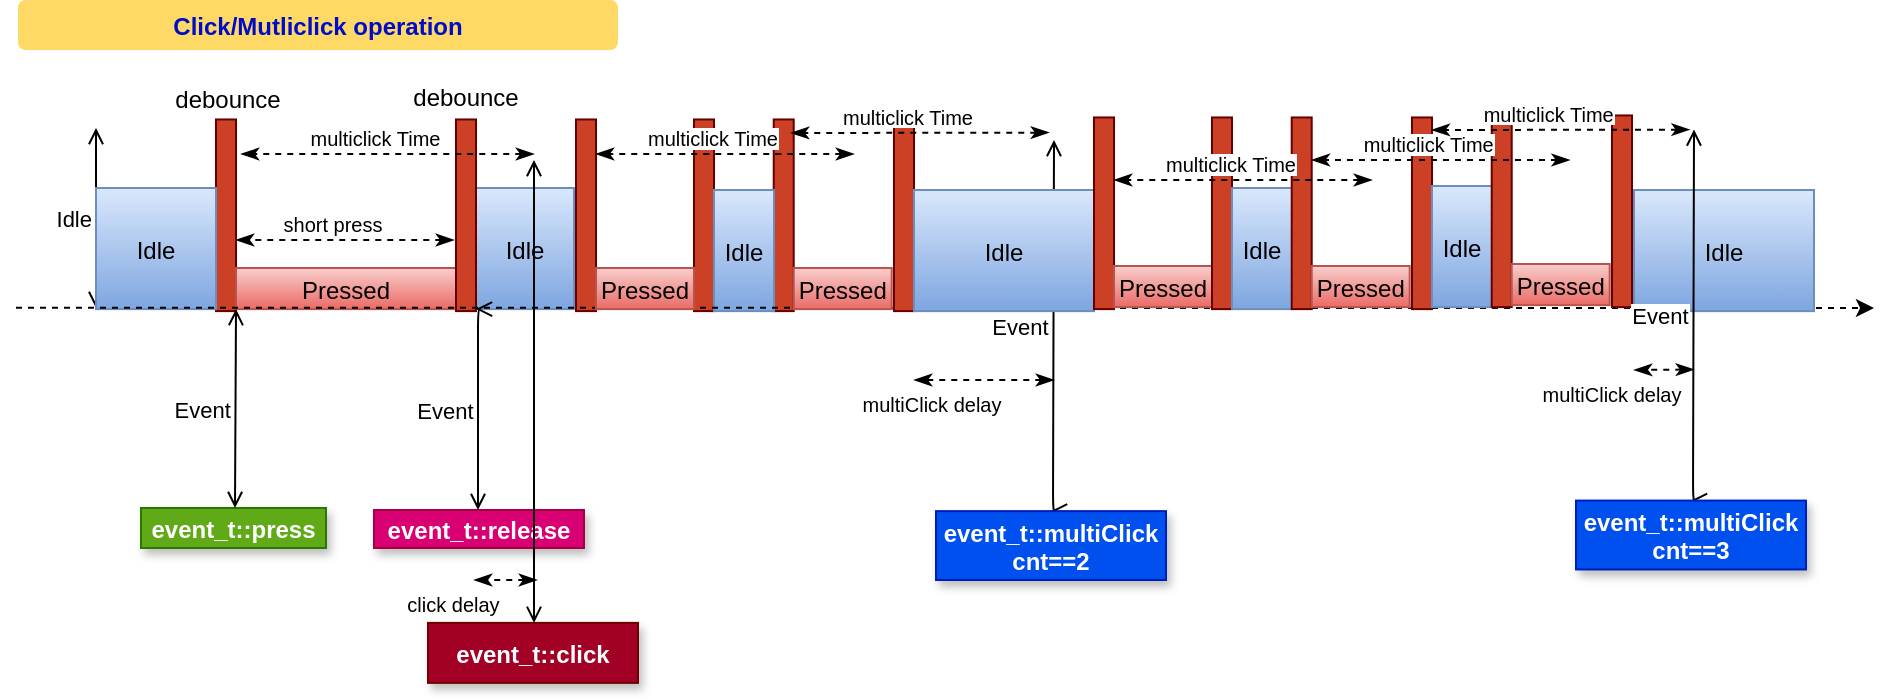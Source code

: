 <mxfile version="22.1.16" type="device">
  <diagram name="Page-1" id="hZEQBnRJAFXMX4xUibWT">
    <mxGraphModel dx="954" dy="-437" grid="1" gridSize="10" guides="1" tooltips="1" connect="1" arrows="1" fold="1" page="1" pageScale="1" pageWidth="850" pageHeight="1100" math="0" shadow="0">
      <root>
        <mxCell id="0" />
        <mxCell id="1" parent="0" />
        <mxCell id="bCIyorJNlYYoBblijNiw-1" value="event_t::press" style="shadow=1;fillColor=#60a917;strokeColor=#2D7600;fontColor=#ffffff;fontStyle=1" vertex="1" parent="1">
          <mxGeometry x="263.5" y="2204" width="92.5" height="20" as="geometry" />
        </mxCell>
        <mxCell id="bCIyorJNlYYoBblijNiw-2" value="" style="fillColor=#CC4125;strokeColor=#660000" vertex="1" parent="1">
          <mxGeometry x="301" y="2009.727" width="10" height="95.833" as="geometry" />
        </mxCell>
        <mxCell id="bCIyorJNlYYoBblijNiw-3" value="Click/Mutliclick operation" style="rounded=1;fontStyle=1;fillColor=#FFD966;strokeColor=none;fontColor=#000DC7;" vertex="1" parent="1">
          <mxGeometry x="202" y="1950" width="300" height="25" as="geometry" />
        </mxCell>
        <mxCell id="bCIyorJNlYYoBblijNiw-4" value="Idle" style="edgeStyle=elbowEdgeStyle;elbow=horizontal;startArrow=open;endArrow=open;labelPosition=left;align=right" edge="1" parent="1">
          <mxGeometry width="100" height="100" as="geometry">
            <mxPoint x="241" y="2014" as="sourcePoint" />
            <mxPoint x="241" y="2104" as="targetPoint" />
            <mxPoint as="offset" />
          </mxGeometry>
        </mxCell>
        <mxCell id="bCIyorJNlYYoBblijNiw-5" value="Idle" style="fillColor=#dae8fc;gradientColor=#7ea6e0;strokeColor=#6c8ebf;" vertex="1" parent="1">
          <mxGeometry x="241" y="2044" width="60" height="60.56" as="geometry" />
        </mxCell>
        <mxCell id="bCIyorJNlYYoBblijNiw-6" value="Pressed" style="fillColor=#f8cecc;gradientColor=#ea6b66;strokeColor=#b85450;" vertex="1" parent="1">
          <mxGeometry x="311" y="2084" width="110" height="20.56" as="geometry" />
        </mxCell>
        <mxCell id="bCIyorJNlYYoBblijNiw-7" value="debounce" style="text;html=1;strokeColor=none;fillColor=none;align=center;verticalAlign=middle;whiteSpace=wrap;rounded=0;" vertex="1" parent="1">
          <mxGeometry x="277" y="1984.73" width="60" height="30" as="geometry" />
        </mxCell>
        <mxCell id="bCIyorJNlYYoBblijNiw-8" value="Event" style="edgeStyle=elbowEdgeStyle;elbow=horizontal;startArrow=open;endArrow=open;labelPosition=left;align=right;entryX=0.5;entryY=0;entryDx=0;entryDy=0;exitX=0;exitY=1;exitDx=0;exitDy=0;" edge="1" parent="1" source="bCIyorJNlYYoBblijNiw-6" target="bCIyorJNlYYoBblijNiw-1">
          <mxGeometry width="100" height="100" as="geometry">
            <mxPoint x="310" y="2104.56" as="sourcePoint" />
            <mxPoint x="310.004" y="2203" as="targetPoint" />
            <mxPoint as="offset" />
          </mxGeometry>
        </mxCell>
        <mxCell id="bCIyorJNlYYoBblijNiw-9" value="Idle" style="fillColor=#dae8fc;gradientColor=#7ea6e0;strokeColor=#6c8ebf;" vertex="1" parent="1">
          <mxGeometry x="431" y="2044" width="49" height="60.56" as="geometry" />
        </mxCell>
        <mxCell id="bCIyorJNlYYoBblijNiw-10" value="" style="fillColor=#CC4125;strokeColor=#660000" vertex="1" parent="1">
          <mxGeometry x="421" y="2009.727" width="10" height="95.833" as="geometry" />
        </mxCell>
        <mxCell id="bCIyorJNlYYoBblijNiw-11" value="debounce" style="text;html=1;strokeColor=none;fillColor=none;align=center;verticalAlign=middle;whiteSpace=wrap;rounded=0;" vertex="1" parent="1">
          <mxGeometry x="396" y="1983.73" width="60" height="30" as="geometry" />
        </mxCell>
        <mxCell id="bCIyorJNlYYoBblijNiw-12" value="event_t::release" style="shadow=1;fillColor=#d80073;strokeColor=#A50040;fontColor=#ffffff;fontStyle=1" vertex="1" parent="1">
          <mxGeometry x="380" y="2205" width="105" height="19" as="geometry" />
        </mxCell>
        <mxCell id="bCIyorJNlYYoBblijNiw-13" value="Event" style="edgeStyle=elbowEdgeStyle;elbow=horizontal;startArrow=open;endArrow=open;labelPosition=left;align=right;entryX=0.5;entryY=0;entryDx=0;entryDy=0;exitX=0;exitY=1;exitDx=0;exitDy=0;" edge="1" parent="1" source="bCIyorJNlYYoBblijNiw-9" target="bCIyorJNlYYoBblijNiw-12">
          <mxGeometry width="100" height="100" as="geometry">
            <mxPoint x="438.5" y="2106" as="sourcePoint" />
            <mxPoint x="437.504" y="2204" as="targetPoint" />
            <mxPoint as="offset" />
          </mxGeometry>
        </mxCell>
        <mxCell id="bCIyorJNlYYoBblijNiw-14" value="multiclick Time" style="edgeStyle=elbowEdgeStyle;elbow=vertical;dashed=1;verticalLabelPosition=bottom;verticalAlign=top;startArrow=classicThin;startFill=1;endArrow=classicThin;endFill=1;fontSize=10;" edge="1" parent="1">
          <mxGeometry width="100" height="100" as="geometry">
            <mxPoint x="460" y="2027" as="sourcePoint" />
            <mxPoint x="313.5" y="2026.997" as="targetPoint" />
            <Array as="points" />
            <mxPoint x="-6" y="-20" as="offset" />
          </mxGeometry>
        </mxCell>
        <mxCell id="bCIyorJNlYYoBblijNiw-15" value="" style="edgeStyle=elbowEdgeStyle;elbow=horizontal;startArrow=open;endArrow=open;labelPosition=left;align=right;entryX=0.5;entryY=0;entryDx=0;entryDy=0;" edge="1" parent="1" target="bCIyorJNlYYoBblijNiw-20">
          <mxGeometry width="100" height="100" as="geometry">
            <mxPoint x="460" y="2030" as="sourcePoint" />
            <mxPoint x="437.504" y="2334.44" as="targetPoint" />
            <mxPoint as="offset" />
          </mxGeometry>
        </mxCell>
        <mxCell id="bCIyorJNlYYoBblijNiw-16" value="" style="fillColor=#CC4125;strokeColor=#660000" vertex="1" parent="1">
          <mxGeometry x="481" y="2009.727" width="10" height="95.833" as="geometry" />
        </mxCell>
        <mxCell id="bCIyorJNlYYoBblijNiw-17" value="" style="fillColor=#CC4125;strokeColor=#660000" vertex="1" parent="1">
          <mxGeometry x="540" y="2009.727" width="10" height="95.833" as="geometry" />
        </mxCell>
        <mxCell id="bCIyorJNlYYoBblijNiw-18" value="Event" style="edgeStyle=elbowEdgeStyle;elbow=horizontal;startArrow=open;endArrow=open;labelPosition=left;align=right;entryX=0.5;entryY=0;entryDx=0;entryDy=0;" edge="1" parent="1" target="bCIyorJNlYYoBblijNiw-19">
          <mxGeometry width="100" height="100" as="geometry">
            <mxPoint x="720" y="2020" as="sourcePoint" />
            <mxPoint x="696.5" y="2195.56" as="targetPoint" />
            <mxPoint as="offset" />
          </mxGeometry>
        </mxCell>
        <mxCell id="bCIyorJNlYYoBblijNiw-19" value="event_t::multiClick&#xa;cnt==2" style="shadow=1;fillColor=#0050ef;strokeColor=#001DBC;fontColor=#ffffff;fontStyle=1" vertex="1" parent="1">
          <mxGeometry x="661" y="2205.56" width="115" height="34.44" as="geometry" />
        </mxCell>
        <mxCell id="bCIyorJNlYYoBblijNiw-20" value="event_t::click" style="shadow=1;fillColor=#a20025;strokeColor=#6F0000;fontColor=#ffffff;fontStyle=1" vertex="1" parent="1">
          <mxGeometry x="407" y="2261.44" width="105" height="30" as="geometry" />
        </mxCell>
        <mxCell id="bCIyorJNlYYoBblijNiw-21" value="short press" style="edgeStyle=elbowEdgeStyle;elbow=vertical;dashed=1;verticalLabelPosition=bottom;verticalAlign=top;startArrow=classicThin;startFill=1;endArrow=classicThin;endFill=1;fontSize=10;" edge="1" parent="1">
          <mxGeometry width="100" height="100" as="geometry">
            <mxPoint x="420" y="2070" as="sourcePoint" />
            <mxPoint x="311" y="2069.997" as="targetPoint" />
            <Array as="points" />
            <mxPoint x="-6" y="-20" as="offset" />
          </mxGeometry>
        </mxCell>
        <mxCell id="bCIyorJNlYYoBblijNiw-22" value="click delay" style="edgeStyle=elbowEdgeStyle;elbow=vertical;dashed=1;verticalLabelPosition=bottom;verticalAlign=top;startArrow=classicThin;startFill=1;endArrow=classicThin;endFill=1;fontSize=10;" edge="1" parent="1">
          <mxGeometry width="100" height="100" as="geometry">
            <mxPoint x="461.5" y="2240" as="sourcePoint" />
            <mxPoint x="430" y="2240" as="targetPoint" />
            <Array as="points" />
            <mxPoint x="-26" as="offset" />
          </mxGeometry>
        </mxCell>
        <mxCell id="bCIyorJNlYYoBblijNiw-23" value="" style="fillColor=#CC4125;strokeColor=#660000" vertex="1" parent="1">
          <mxGeometry x="579.86" y="2009.727" width="10" height="95.833" as="geometry" />
        </mxCell>
        <mxCell id="bCIyorJNlYYoBblijNiw-24" value="Idle" style="fillColor=#dae8fc;gradientColor=#7ea6e0;strokeColor=#6c8ebf;" vertex="1" parent="1">
          <mxGeometry x="550" y="2045" width="30" height="60.56" as="geometry" />
        </mxCell>
        <mxCell id="bCIyorJNlYYoBblijNiw-25" value="" style="edgeStyle=elbowEdgeStyle;elbow=vertical;dashed=1;verticalLabelPosition=bottom;verticalAlign=bottom" edge="1" parent="1">
          <mxGeometry x="540" y="559.078" width="100" height="100" as="geometry">
            <mxPoint x="201" y="2103.86" as="sourcePoint" />
            <mxPoint x="1130" y="2104" as="targetPoint" />
            <Array as="points" />
          </mxGeometry>
        </mxCell>
        <mxCell id="bCIyorJNlYYoBblijNiw-26" value="multiclick Time" style="edgeStyle=elbowEdgeStyle;elbow=vertical;dashed=1;verticalLabelPosition=bottom;verticalAlign=top;startArrow=classicThin;startFill=1;endArrow=classicThin;endFill=1;fontSize=10;" edge="1" parent="1">
          <mxGeometry width="100" height="100" as="geometry">
            <mxPoint x="620" y="2027" as="sourcePoint" />
            <mxPoint x="491" y="2026.997" as="targetPoint" />
            <Array as="points" />
            <mxPoint x="-6" y="-20" as="offset" />
          </mxGeometry>
        </mxCell>
        <mxCell id="bCIyorJNlYYoBblijNiw-27" value="Pressed" style="fillColor=#f8cecc;gradientColor=#ea6b66;strokeColor=#b85450;" vertex="1" parent="1">
          <mxGeometry x="491" y="2084" width="49" height="20.56" as="geometry" />
        </mxCell>
        <mxCell id="bCIyorJNlYYoBblijNiw-28" value="Pressed" style="fillColor=#f8cecc;gradientColor=#ea6b66;strokeColor=#b85450;" vertex="1" parent="1">
          <mxGeometry x="589.86" y="2084" width="49" height="20.56" as="geometry" />
        </mxCell>
        <mxCell id="bCIyorJNlYYoBblijNiw-29" value="" style="fillColor=#CC4125;strokeColor=#660000" vertex="1" parent="1">
          <mxGeometry x="640" y="2009.727" width="10" height="95.833" as="geometry" />
        </mxCell>
        <mxCell id="bCIyorJNlYYoBblijNiw-30" value="Idle" style="fillColor=#dae8fc;gradientColor=#7ea6e0;strokeColor=#6c8ebf;" vertex="1" parent="1">
          <mxGeometry x="650" y="2045" width="90" height="60.56" as="geometry" />
        </mxCell>
        <mxCell id="bCIyorJNlYYoBblijNiw-31" value="multiclick Time" style="edgeStyle=elbowEdgeStyle;elbow=vertical;dashed=1;verticalLabelPosition=bottom;verticalAlign=top;startArrow=classicThin;startFill=1;endArrow=classicThin;endFill=1;fontSize=10;" edge="1" parent="1">
          <mxGeometry width="100" height="100" as="geometry">
            <mxPoint x="717.5" y="2016.31" as="sourcePoint" />
            <mxPoint x="588.5" y="2016.307" as="targetPoint" />
            <Array as="points" />
            <mxPoint x="-6" y="-20" as="offset" />
          </mxGeometry>
        </mxCell>
        <mxCell id="bCIyorJNlYYoBblijNiw-32" value="" style="fillColor=#CC4125;strokeColor=#660000" vertex="1" parent="1">
          <mxGeometry x="740" y="2008.727" width="10" height="95.833" as="geometry" />
        </mxCell>
        <mxCell id="bCIyorJNlYYoBblijNiw-33" value="Pressed" style="fillColor=#f8cecc;gradientColor=#ea6b66;strokeColor=#b85450;" vertex="1" parent="1">
          <mxGeometry x="750" y="2083" width="49" height="20.56" as="geometry" />
        </mxCell>
        <mxCell id="bCIyorJNlYYoBblijNiw-34" value="" style="fillColor=#CC4125;strokeColor=#660000" vertex="1" parent="1">
          <mxGeometry x="799" y="2008.727" width="10" height="95.833" as="geometry" />
        </mxCell>
        <mxCell id="bCIyorJNlYYoBblijNiw-35" value="Idle" style="fillColor=#dae8fc;gradientColor=#7ea6e0;strokeColor=#6c8ebf;" vertex="1" parent="1">
          <mxGeometry x="809" y="2044" width="30" height="60.56" as="geometry" />
        </mxCell>
        <mxCell id="bCIyorJNlYYoBblijNiw-36" value="" style="fillColor=#CC4125;strokeColor=#660000" vertex="1" parent="1">
          <mxGeometry x="838.86" y="2008.727" width="10" height="95.833" as="geometry" />
        </mxCell>
        <mxCell id="bCIyorJNlYYoBblijNiw-37" value="Pressed" style="fillColor=#f8cecc;gradientColor=#ea6b66;strokeColor=#b85450;" vertex="1" parent="1">
          <mxGeometry x="848.86" y="2083" width="49" height="20.56" as="geometry" />
        </mxCell>
        <mxCell id="bCIyorJNlYYoBblijNiw-38" value="" style="fillColor=#CC4125;strokeColor=#660000" vertex="1" parent="1">
          <mxGeometry x="899" y="2008.727" width="10" height="95.833" as="geometry" />
        </mxCell>
        <mxCell id="bCIyorJNlYYoBblijNiw-39" value="Idle" style="fillColor=#dae8fc;gradientColor=#7ea6e0;strokeColor=#6c8ebf;" vertex="1" parent="1">
          <mxGeometry x="909" y="2043" width="30" height="60.56" as="geometry" />
        </mxCell>
        <mxCell id="bCIyorJNlYYoBblijNiw-40" value="" style="fillColor=#CC4125;strokeColor=#660000" vertex="1" parent="1">
          <mxGeometry x="938.86" y="2007.727" width="10" height="95.833" as="geometry" />
        </mxCell>
        <mxCell id="bCIyorJNlYYoBblijNiw-41" value="Pressed" style="fillColor=#f8cecc;gradientColor=#ea6b66;strokeColor=#b85450;" vertex="1" parent="1">
          <mxGeometry x="948.86" y="2082" width="49" height="20.56" as="geometry" />
        </mxCell>
        <mxCell id="bCIyorJNlYYoBblijNiw-42" value="" style="fillColor=#CC4125;strokeColor=#660000" vertex="1" parent="1">
          <mxGeometry x="999" y="2007.727" width="10" height="95.833" as="geometry" />
        </mxCell>
        <mxCell id="bCIyorJNlYYoBblijNiw-43" value="Idle" style="fillColor=#dae8fc;gradientColor=#7ea6e0;strokeColor=#6c8ebf;" vertex="1" parent="1">
          <mxGeometry x="1010" y="2045" width="90" height="60.56" as="geometry" />
        </mxCell>
        <mxCell id="bCIyorJNlYYoBblijNiw-44" value="multiClick delay" style="edgeStyle=elbowEdgeStyle;elbow=vertical;dashed=1;verticalLabelPosition=bottom;verticalAlign=top;startArrow=classicThin;startFill=1;endArrow=classicThin;endFill=1;fontSize=10;" edge="1" parent="1">
          <mxGeometry width="100" height="100" as="geometry">
            <mxPoint x="720" y="2140" as="sourcePoint" />
            <mxPoint x="650" y="2140" as="targetPoint" />
            <Array as="points" />
            <mxPoint x="-26" as="offset" />
          </mxGeometry>
        </mxCell>
        <mxCell id="bCIyorJNlYYoBblijNiw-45" value="multiclick Time" style="edgeStyle=elbowEdgeStyle;elbow=vertical;dashed=1;verticalLabelPosition=bottom;verticalAlign=top;startArrow=classicThin;startFill=1;endArrow=classicThin;endFill=1;fontSize=10;" edge="1" parent="1">
          <mxGeometry width="100" height="100" as="geometry">
            <mxPoint x="879" y="2040" as="sourcePoint" />
            <mxPoint x="750" y="2039.997" as="targetPoint" />
            <Array as="points" />
            <mxPoint x="-6" y="-20" as="offset" />
          </mxGeometry>
        </mxCell>
        <mxCell id="bCIyorJNlYYoBblijNiw-46" value="multiclick Time" style="edgeStyle=elbowEdgeStyle;elbow=vertical;dashed=1;verticalLabelPosition=bottom;verticalAlign=top;startArrow=classicThin;startFill=1;endArrow=classicThin;endFill=1;fontSize=10;" edge="1" parent="1">
          <mxGeometry width="100" height="100" as="geometry">
            <mxPoint x="977.86" y="2030" as="sourcePoint" />
            <mxPoint x="848.86" y="2029.997" as="targetPoint" />
            <Array as="points" />
            <mxPoint x="-6" y="-20" as="offset" />
          </mxGeometry>
        </mxCell>
        <mxCell id="bCIyorJNlYYoBblijNiw-47" value="multiclick Time" style="edgeStyle=elbowEdgeStyle;elbow=vertical;dashed=1;verticalLabelPosition=bottom;verticalAlign=top;startArrow=classicThin;startFill=1;endArrow=classicThin;endFill=1;fontSize=10;" edge="1" parent="1">
          <mxGeometry width="100" height="100" as="geometry">
            <mxPoint x="1037.86" y="2014.83" as="sourcePoint" />
            <mxPoint x="908.86" y="2014.827" as="targetPoint" />
            <Array as="points" />
            <mxPoint x="-6" y="-20" as="offset" />
          </mxGeometry>
        </mxCell>
        <mxCell id="bCIyorJNlYYoBblijNiw-48" value="multiClick delay" style="edgeStyle=elbowEdgeStyle;elbow=vertical;dashed=1;verticalLabelPosition=bottom;verticalAlign=top;startArrow=classicThin;startFill=1;endArrow=classicThin;endFill=1;fontSize=10;" edge="1" parent="1">
          <mxGeometry width="100" height="100" as="geometry">
            <mxPoint x="1040" y="2134.73" as="sourcePoint" />
            <mxPoint x="1010" y="2135" as="targetPoint" />
            <Array as="points" />
            <mxPoint x="-26" as="offset" />
          </mxGeometry>
        </mxCell>
        <mxCell id="bCIyorJNlYYoBblijNiw-49" value="Event" style="edgeStyle=elbowEdgeStyle;elbow=horizontal;startArrow=open;endArrow=open;labelPosition=left;align=right;entryX=0.5;entryY=0;entryDx=0;entryDy=0;" edge="1" parent="1" target="bCIyorJNlYYoBblijNiw-50">
          <mxGeometry width="100" height="100" as="geometry">
            <mxPoint x="1040" y="2014.73" as="sourcePoint" />
            <mxPoint x="1016.5" y="2190.29" as="targetPoint" />
            <mxPoint as="offset" />
          </mxGeometry>
        </mxCell>
        <mxCell id="bCIyorJNlYYoBblijNiw-50" value="event_t::multiClick&#xa;cnt==3" style="shadow=1;fillColor=#0050ef;strokeColor=#001DBC;fontColor=#ffffff;fontStyle=1" vertex="1" parent="1">
          <mxGeometry x="981" y="2200.29" width="115" height="34.44" as="geometry" />
        </mxCell>
      </root>
    </mxGraphModel>
  </diagram>
</mxfile>
